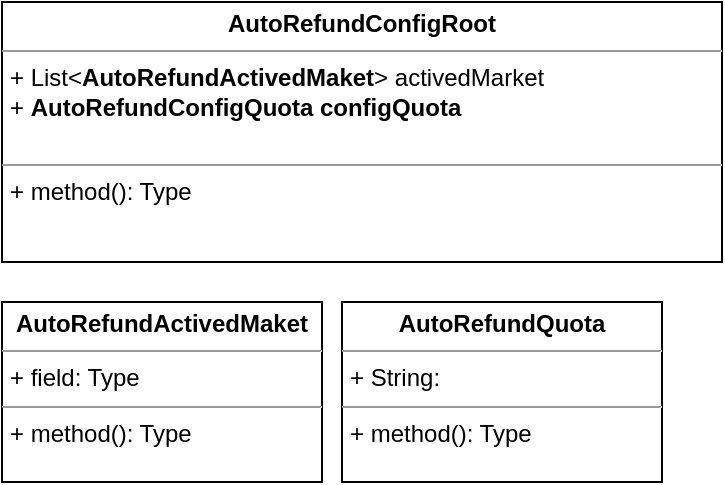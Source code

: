 <mxfile version="20.5.3" type="github">
  <diagram id="qy9veqjb8GB_VXkgHyOK" name="Page-1">
    <mxGraphModel dx="1426" dy="792" grid="1" gridSize="10" guides="1" tooltips="1" connect="1" arrows="1" fold="1" page="1" pageScale="1" pageWidth="850" pageHeight="1100" math="0" shadow="0">
      <root>
        <mxCell id="0" />
        <mxCell id="1" parent="0" />
        <mxCell id="RqYCuLC_9yvQaExi0IYZ-1" value="&lt;p style=&quot;margin:0px;margin-top:4px;text-align:center;&quot;&gt;&lt;b&gt;AutoRefundConfigRoot&lt;/b&gt;&lt;br&gt;&lt;/p&gt;&lt;hr size=&quot;1&quot;&gt;&lt;p style=&quot;margin:0px;margin-left:4px;&quot;&gt;+ List&amp;lt;&lt;b&gt;AutoRefundActivedMaket&lt;/b&gt;&amp;gt; activedMarket&lt;br&gt;+ &lt;b&gt;AutoRefundConfigQuota configQuota&lt;/b&gt;&lt;/p&gt;&lt;p style=&quot;margin:0px;margin-left:4px;&quot;&gt;&lt;b&gt;&lt;br&gt;&lt;/b&gt;&lt;/p&gt;&lt;hr size=&quot;1&quot;&gt;&lt;p style=&quot;margin:0px;margin-left:4px;&quot;&gt;+ method(): Type&lt;/p&gt;" style="verticalAlign=top;align=left;overflow=fill;fontSize=12;fontFamily=Helvetica;html=1;" vertex="1" parent="1">
          <mxGeometry x="70" y="50" width="360" height="130" as="geometry" />
        </mxCell>
        <mxCell id="RqYCuLC_9yvQaExi0IYZ-2" value="&lt;p style=&quot;margin:0px;margin-top:4px;text-align:center;&quot;&gt;&lt;b&gt;AutoRefundActivedMaket&lt;/b&gt;&lt;br&gt;&lt;/p&gt;&lt;hr size=&quot;1&quot;&gt;&lt;p style=&quot;margin:0px;margin-left:4px;&quot;&gt;+ field: Type&lt;/p&gt;&lt;hr size=&quot;1&quot;&gt;&lt;p style=&quot;margin:0px;margin-left:4px;&quot;&gt;+ method(): Type&lt;/p&gt;" style="verticalAlign=top;align=left;overflow=fill;fontSize=12;fontFamily=Helvetica;html=1;" vertex="1" parent="1">
          <mxGeometry x="70" y="200" width="160" height="90" as="geometry" />
        </mxCell>
        <mxCell id="RqYCuLC_9yvQaExi0IYZ-3" value="&lt;p style=&quot;margin:0px;margin-top:4px;text-align:center;&quot;&gt;&lt;b&gt;AutoRefundQuota&lt;/b&gt;&lt;/p&gt;&lt;hr size=&quot;1&quot;&gt;&lt;p style=&quot;margin:0px;margin-left:4px;&quot;&gt;+ String: &lt;br&gt;&lt;/p&gt;&lt;hr size=&quot;1&quot;&gt;&lt;p style=&quot;margin:0px;margin-left:4px;&quot;&gt;+ method(): Type&lt;/p&gt;" style="verticalAlign=top;align=left;overflow=fill;fontSize=12;fontFamily=Helvetica;html=1;" vertex="1" parent="1">
          <mxGeometry x="240" y="200" width="160" height="90" as="geometry" />
        </mxCell>
      </root>
    </mxGraphModel>
  </diagram>
</mxfile>
